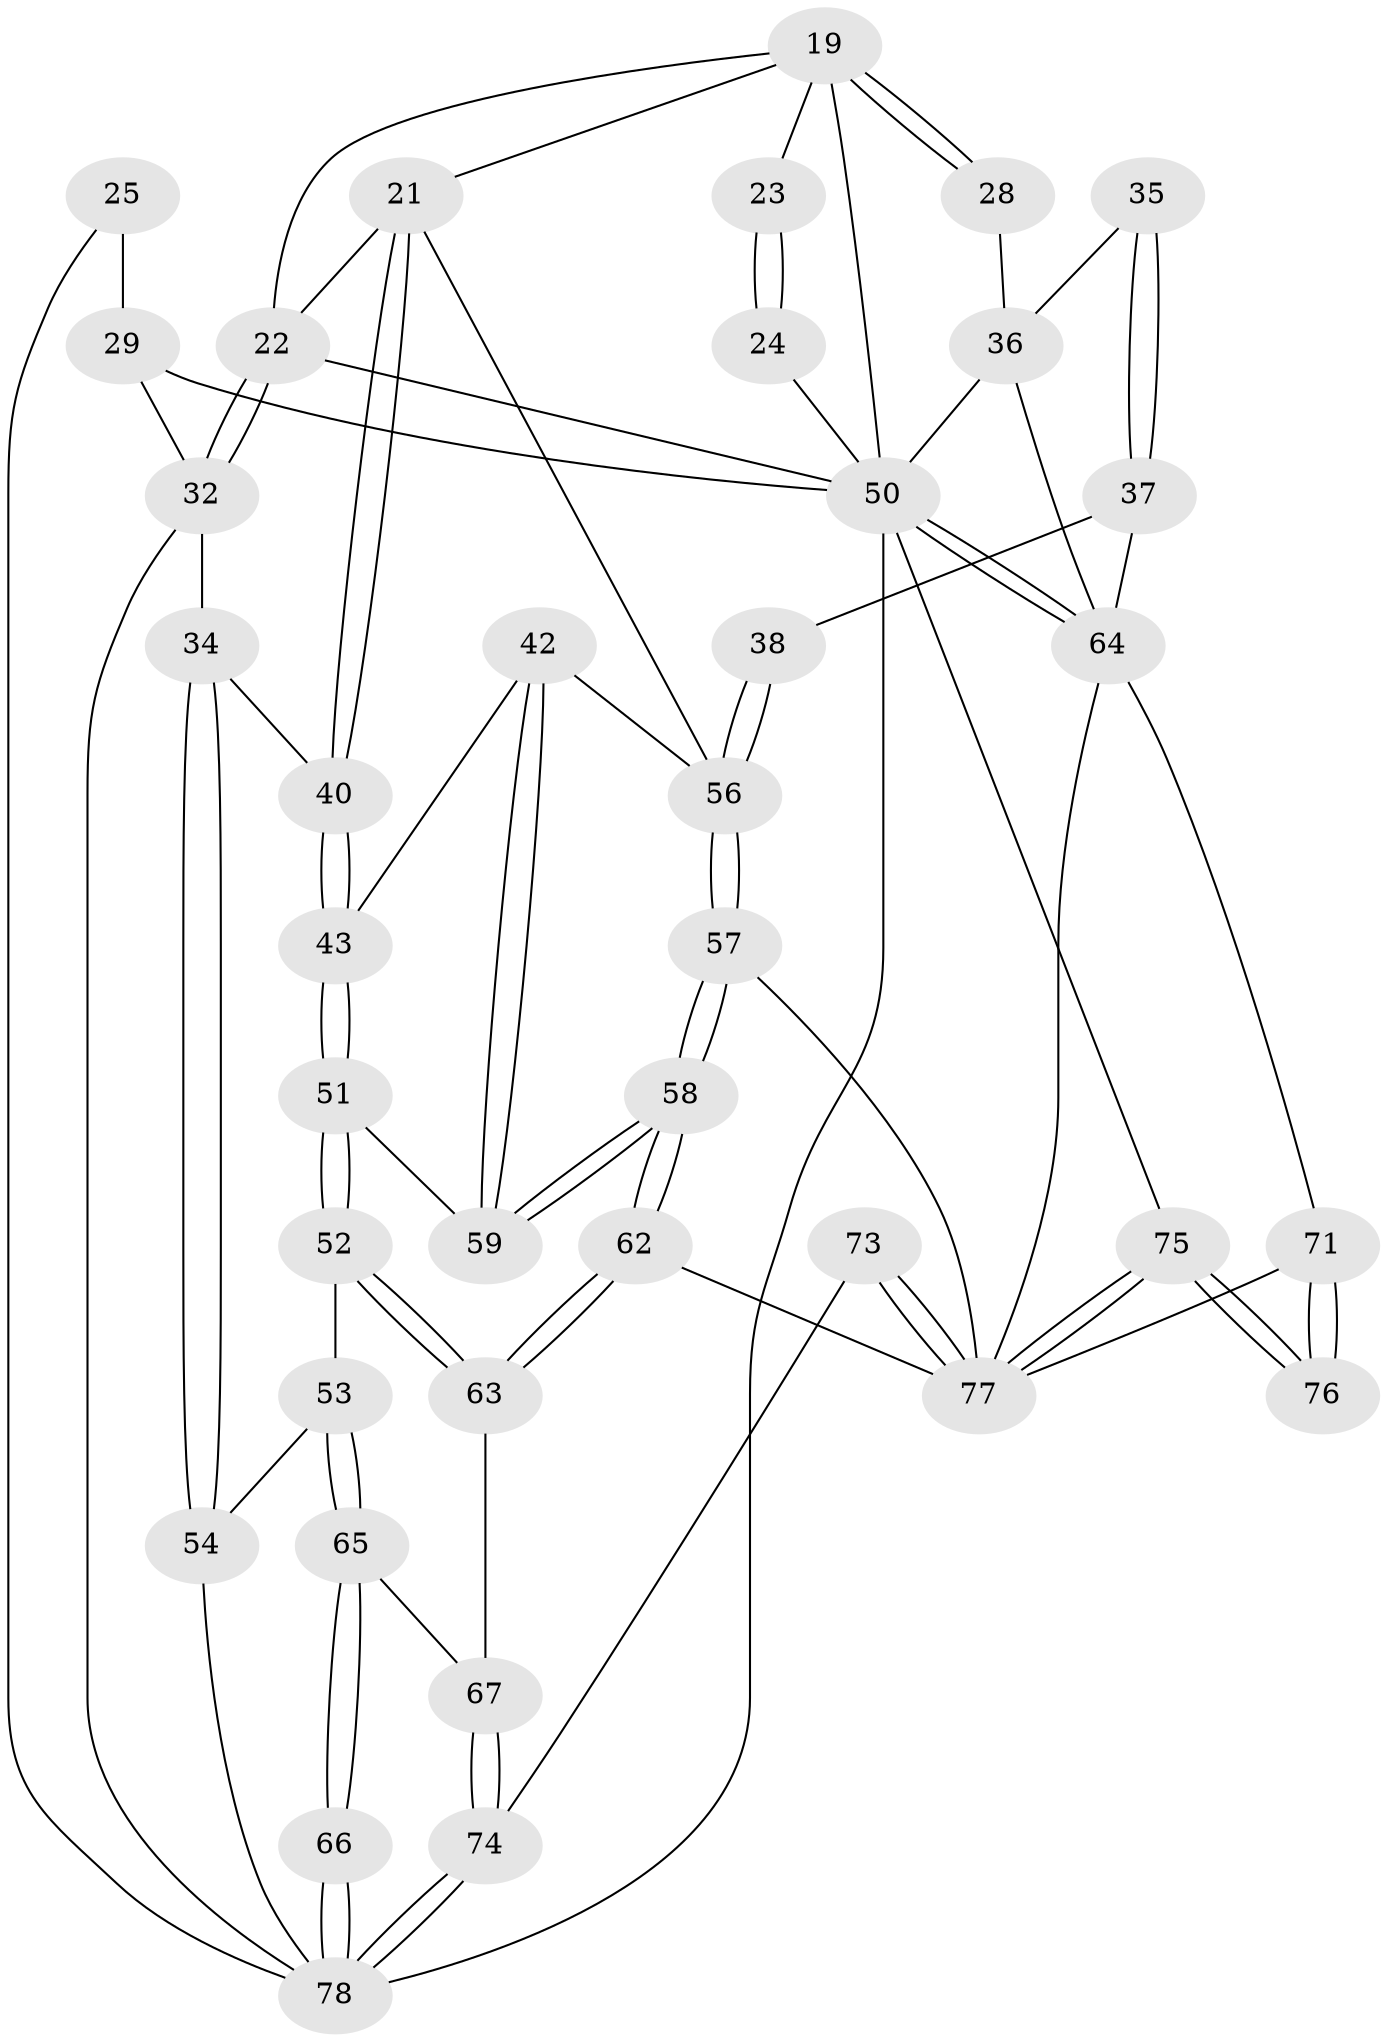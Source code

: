 // original degree distribution, {3: 0.038461538461538464, 6: 0.2564102564102564, 4: 0.28205128205128205, 5: 0.4230769230769231}
// Generated by graph-tools (version 1.1) at 2025/00/03/09/25 05:00:16]
// undirected, 39 vertices, 91 edges
graph export_dot {
graph [start="1"]
  node [color=gray90,style=filled];
  19 [pos="+0.6774784006533298+0.3163346050295397",super="+9+8+7"];
  21 [pos="+0.5917382318914778+0.33821020888394987",super="+20"];
  22 [pos="+0.4983351687575267+0.28224924787961103",super="+18"];
  23 [pos="+0.8464868177008954+0.17499885785348862",super="+10"];
  24 [pos="+1+0.307308688052392",super="+11"];
  25 [pos="+0+0.22573995587872703"];
  28 [pos="+0.7769809370458279+0.356711692131652"];
  29 [pos="+0+0.2744920763331308",super="+15+17"];
  32 [pos="+0.2973816382698529+0.49361462770668424",super="+13+14+31"];
  34 [pos="+0.20031236965004476+0.5621748190518617",super="+33"];
  35 [pos="+0.7976288302107276+0.47137918817919017"];
  36 [pos="+0.8730073737760211+0.5654319419911207",super="+27"];
  37 [pos="+0.7602355147220761+0.6297791910626784"];
  38 [pos="+0.7470026852417564+0.6239760831143751"];
  40 [pos="+0.37873619417662696+0.5668362016224595"];
  42 [pos="+0.5305203127763214+0.6252660769150259"];
  43 [pos="+0.4103312244304595+0.6185931211950341"];
  50 [pos="+1+0.7895193334318684",super="+48+49"];
  51 [pos="+0.4085017213111344+0.6268182750917805"];
  52 [pos="+0.37516748086266+0.7004420038351986"];
  53 [pos="+0.2955590075251256+0.743284691517316"];
  54 [pos="+0.1841126533439422+0.6784104396790751"];
  56 [pos="+0.5889938112176076+0.6688482535795715",super="+41+39"];
  57 [pos="+0.589798475452281+0.6988044060763398"];
  58 [pos="+0.5239216542769054+0.8161146861438321"];
  59 [pos="+0.489758348145673+0.7457726360394976"];
  62 [pos="+0.5152319664188533+0.8524725067619933"];
  63 [pos="+0.44970605190925783+0.8474742803834835"];
  64 [pos="+0.9640874169899906+0.7964703510090604",super="+60+47+46"];
  65 [pos="+0.2861011766106005+0.9021801021972715"];
  66 [pos="+0.2252126385722874+0.968405656012689"];
  67 [pos="+0.4459808105520962+0.8492361869693137"];
  71 [pos="+0.8094303117957329+0.9168351467187162",super="+70"];
  73 [pos="+0.5870746644577421+1"];
  74 [pos="+0.3670401276986377+1"];
  75 [pos="+0.9033582276967435+1"];
  76 [pos="+0.8983940326700522+1"];
  77 [pos="+0.7116798445694561+1",super="+72+69"];
  78 [pos="+0.25063355608110766+1",super="+45+55"];
  19 -- 28;
  19 -- 28;
  19 -- 23 [weight=2];
  19 -- 50 [weight=2];
  19 -- 22;
  19 -- 21;
  21 -- 22;
  21 -- 40;
  21 -- 40;
  21 -- 56;
  22 -- 32 [weight=2];
  22 -- 32;
  22 -- 50;
  23 -- 24 [weight=2];
  23 -- 24;
  24 -- 50 [weight=2];
  25 -- 29 [weight=3];
  25 -- 78;
  28 -- 36;
  29 -- 32 [weight=2];
  29 -- 50;
  32 -- 34 [weight=2];
  32 -- 78;
  34 -- 54;
  34 -- 54;
  34 -- 40;
  35 -- 36;
  35 -- 37;
  35 -- 37;
  36 -- 64;
  36 -- 50;
  37 -- 38;
  37 -- 64;
  38 -- 56 [weight=2];
  38 -- 56;
  40 -- 43;
  40 -- 43;
  42 -- 43;
  42 -- 59;
  42 -- 59;
  42 -- 56;
  43 -- 51;
  43 -- 51;
  50 -- 64 [weight=2];
  50 -- 64;
  50 -- 75;
  50 -- 78;
  51 -- 52;
  51 -- 52;
  51 -- 59;
  52 -- 53;
  52 -- 63;
  52 -- 63;
  53 -- 54;
  53 -- 65;
  53 -- 65;
  54 -- 78;
  56 -- 57;
  56 -- 57;
  57 -- 58;
  57 -- 58;
  57 -- 77;
  58 -- 59;
  58 -- 59;
  58 -- 62;
  58 -- 62;
  62 -- 63;
  62 -- 63;
  62 -- 77;
  63 -- 67;
  64 -- 71;
  64 -- 77;
  65 -- 66;
  65 -- 66;
  65 -- 67;
  66 -- 78 [weight=2];
  66 -- 78;
  67 -- 74;
  67 -- 74;
  71 -- 76 [weight=2];
  71 -- 76;
  71 -- 77;
  73 -- 74;
  73 -- 77 [weight=2];
  73 -- 77;
  74 -- 78;
  74 -- 78;
  75 -- 76;
  75 -- 76;
  75 -- 77;
  75 -- 77;
}

